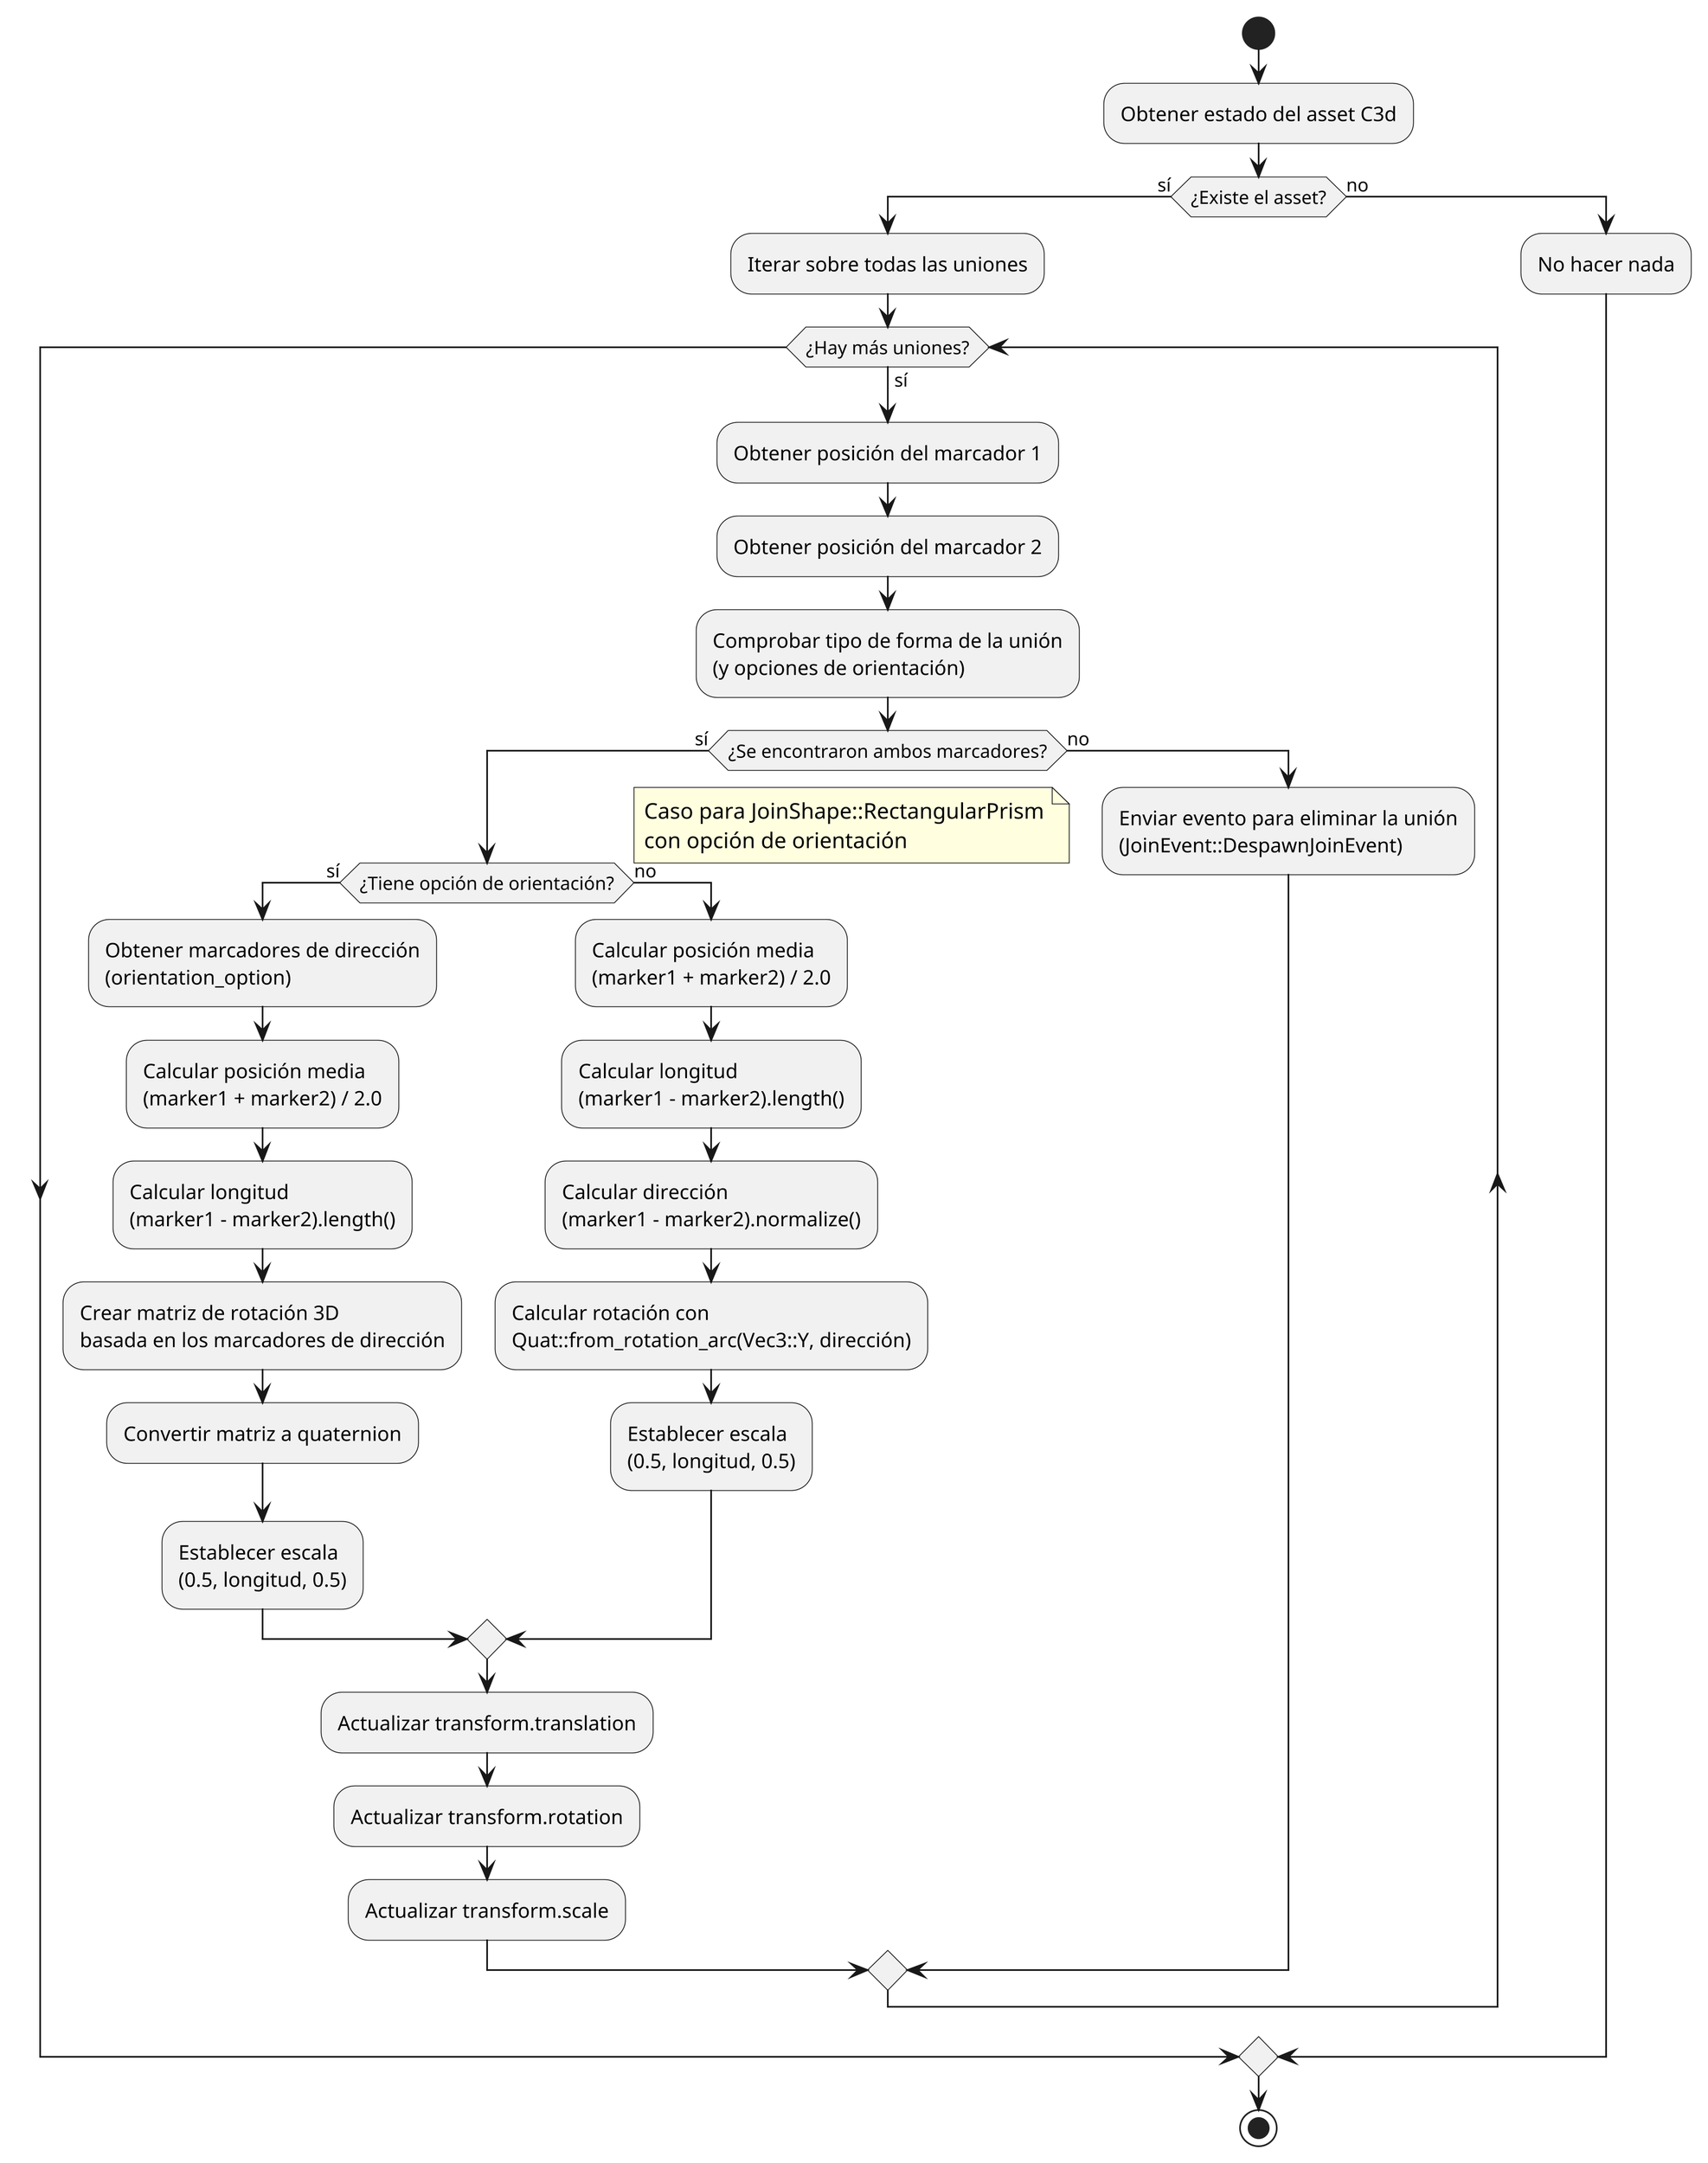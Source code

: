 @startuml uniones
skinparam Dpi 300
' !theme plain
' skinparam ActivityBackgroundColor LightSkyBlue
' skinparam ActivityBorderColor Black
' skinparam ArrowColor DarkBlue
' skinparam NoteBorderColor DarkGray
skinparam NoteBackgroundColor LightYellow

start

:Obtener estado del asset C3d;

if (¿Existe el asset?) then (sí)
  :Iterar sobre todas las uniones;
  
  while (¿Hay más uniones?) is (sí)
    :Obtener posición del marcador 1;
    :Obtener posición del marcador 2;
    :Comprobar tipo de forma de la unión\n(y opciones de orientación);
    
    if (¿Se encontraron ambos marcadores?) then (sí)
      if (¿Tiene opción de orientación?) then (sí)
        note right
          Caso para JoinShape::RectangularPrism
          con opción de orientación
        end note
        
        :Obtener marcadores de dirección\n(orientation_option);
        :Calcular posición media\n(marker1 + marker2) / 2.0;
        :Calcular longitud\n(marker1 - marker2).length();
        :Crear matriz de rotación 3D\nbasada en los marcadores de dirección;
        :Convertir matriz a quaternion;
        :Establecer escala\n(0.5, longitud, 0.5);
        
      else (no)
        note right
          Caso para formas sin
          opción de orientación
        end note
        
        :Calcular posición media\n(marker1 + marker2) / 2.0;
        :Calcular longitud\n(marker1 - marker2).length();
        :Calcular dirección\n(marker1 - marker2).normalize();
        :Calcular rotación con\nQuat::from_rotation_arc(Vec3::Y, dirección);
        :Establecer escala\n(0.5, longitud, 0.5);
      endif
      
      :Actualizar transform.translation;
      :Actualizar transform.rotation;
      :Actualizar transform.scale;
      
    else (no)
      :Enviar evento para eliminar la unión\n(JoinEvent::DespawnJoinEvent);
    endif
  endwhile
else (no)
  :No hacer nada;
endif

stop
@enduml
